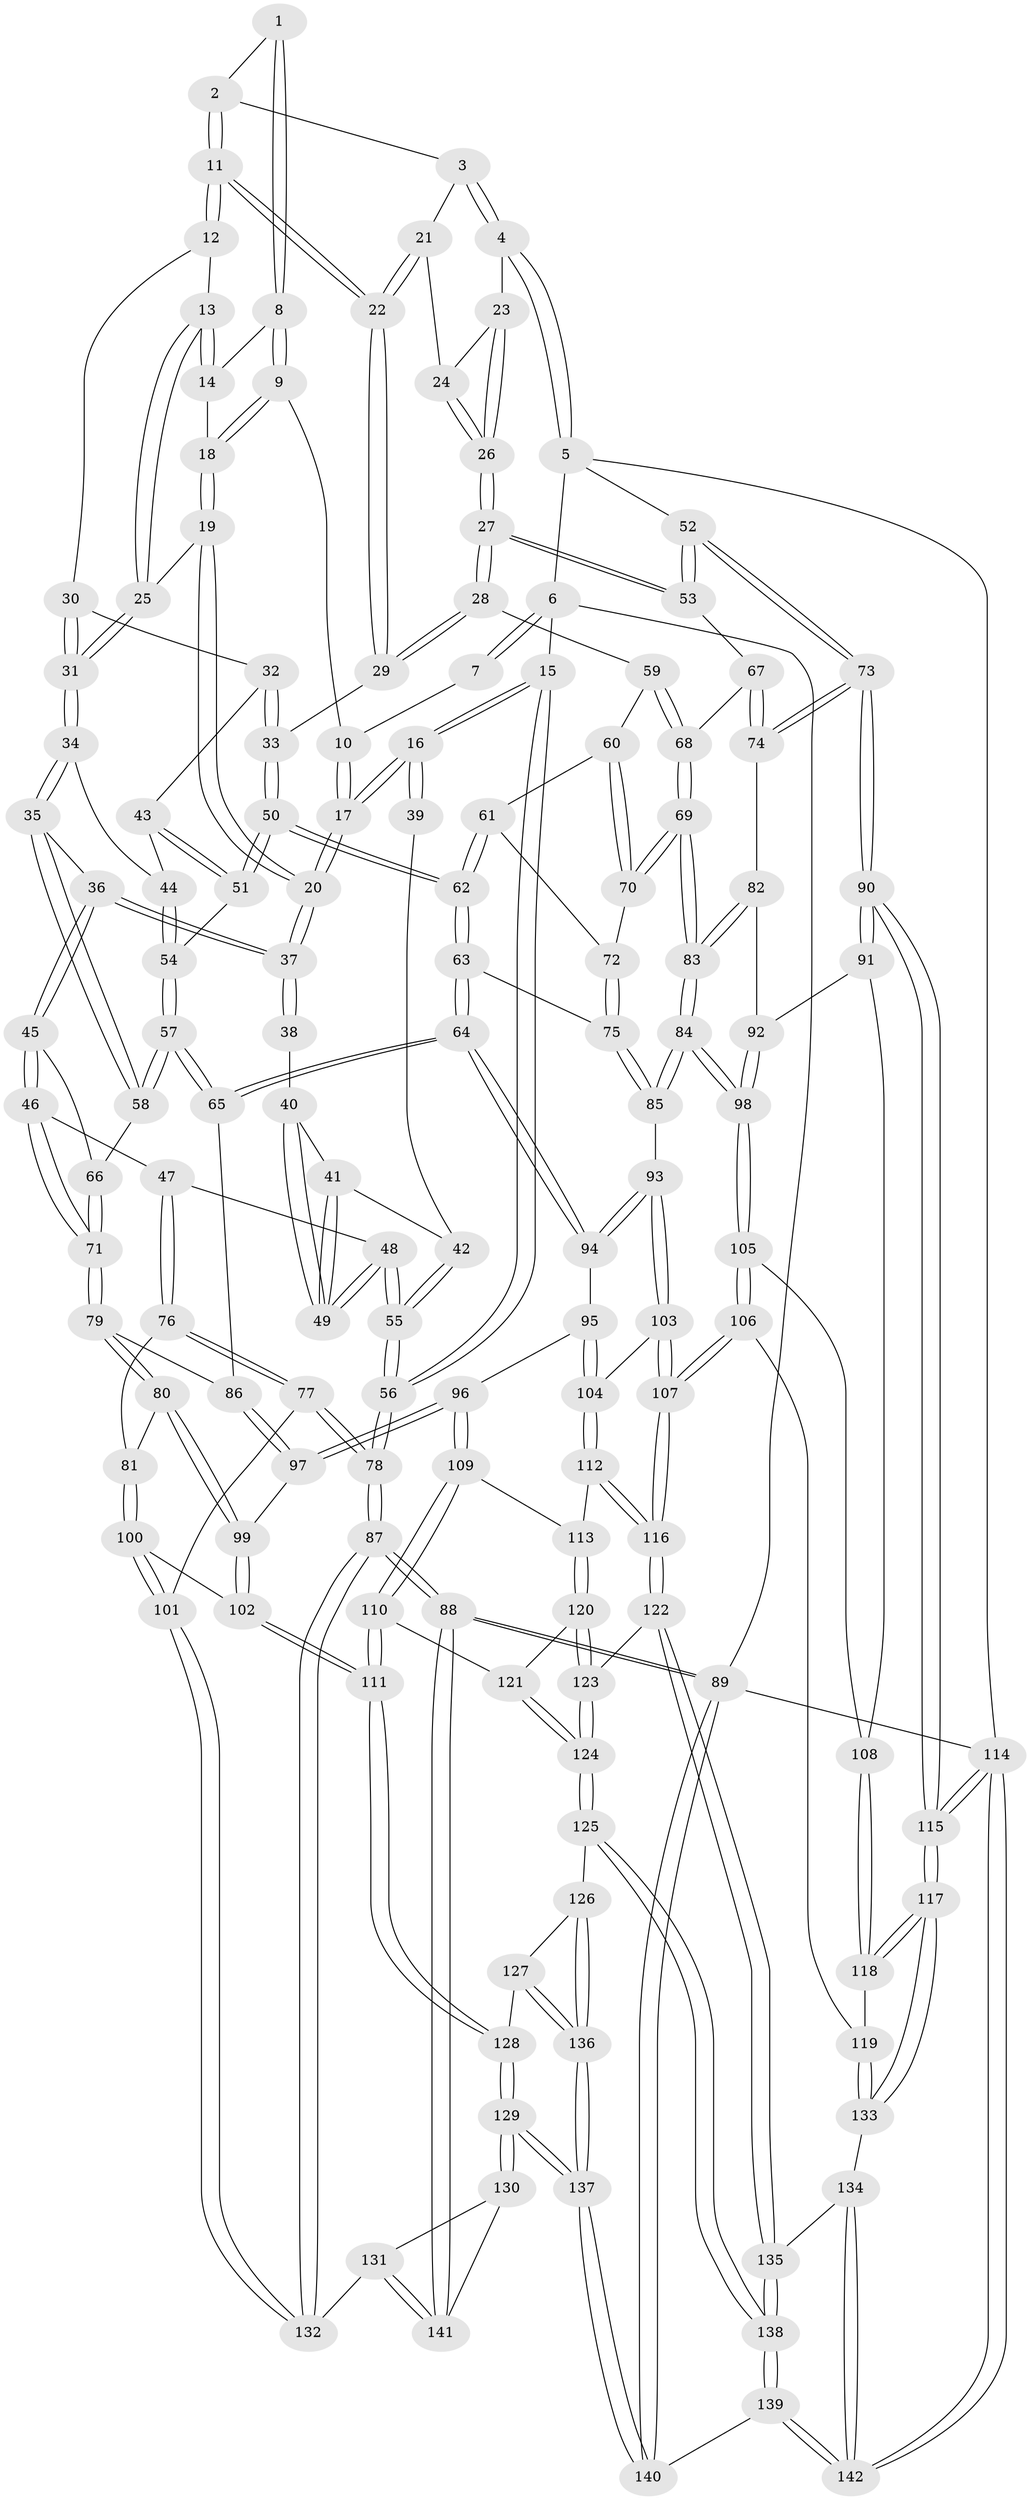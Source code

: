 // Generated by graph-tools (version 1.1) at 2025/38/03/09/25 02:38:47]
// undirected, 142 vertices, 352 edges
graph export_dot {
graph [start="1"]
  node [color=gray90,style=filled];
  1 [pos="+0.43404550374002304+0"];
  2 [pos="+0.7782203036121099+0"];
  3 [pos="+1+0"];
  4 [pos="+1+0"];
  5 [pos="+1+0"];
  6 [pos="+0+0"];
  7 [pos="+0.3470072543504626+0"];
  8 [pos="+0.43927188258594846+0"];
  9 [pos="+0.275632682219863+0.06071631241530881"];
  10 [pos="+0.2665719498856781+0.047655284750123185"];
  11 [pos="+0.6951841232403579+0.11662128796417545"];
  12 [pos="+0.5189093720154317+0.10011418776121854"];
  13 [pos="+0.474075504044004+0.0711006234421254"];
  14 [pos="+0.44060484233706293+0"];
  15 [pos="+0+0"];
  16 [pos="+0+0"];
  17 [pos="+0.1589543111794703+0.022624465972459082"];
  18 [pos="+0.2915111605905649+0.10064474654321354"];
  19 [pos="+0.291823141064823+0.16111013517641212"];
  20 [pos="+0.27589807807587774+0.17860389816199088"];
  21 [pos="+0.8652209956380678+0.0990621471515634"];
  22 [pos="+0.6999786719909847+0.12645731011060438"];
  23 [pos="+1+0"];
  24 [pos="+0.8908664376500127+0.13309589502299177"];
  25 [pos="+0.4165019130837219+0.12626717121261902"];
  26 [pos="+0.9149411218227473+0.2196256247044073"];
  27 [pos="+0.9124070986670533+0.26811159222304054"];
  28 [pos="+0.7220653878969149+0.21656157167822424"];
  29 [pos="+0.7163904126803234+0.20637209080162378"];
  30 [pos="+0.5199412307675048+0.20629801903421982"];
  31 [pos="+0.43362876108384607+0.23808481497859568"];
  32 [pos="+0.5291668875721324+0.2215070345637229"];
  33 [pos="+0.5715889217978858+0.2410224408555544"];
  34 [pos="+0.42384116139247663+0.2650906388314959"];
  35 [pos="+0.3913632948540086+0.2868176980168697"];
  36 [pos="+0.2876437297473658+0.2621799722157724"];
  37 [pos="+0.2686432295358947+0.19320656542417547"];
  38 [pos="+0.18405239387743133+0.18858902678344155"];
  39 [pos="+0.04172586105822005+0.12069458487197597"];
  40 [pos="+0.1598087681102356+0.23297487425235167"];
  41 [pos="+0.1000808531232738+0.2783965390473046"];
  42 [pos="+0.07205821171239561+0.2668916365313749"];
  43 [pos="+0.5188168387293838+0.2433514333730682"];
  44 [pos="+0.4663489842956956+0.28030266770844664"];
  45 [pos="+0.287405042505149+0.26267317306043353"];
  46 [pos="+0.18839331654759536+0.36463688518282567"];
  47 [pos="+0.17791747668897978+0.3676728718553599"];
  48 [pos="+0.17580797432910064+0.3665647049207559"];
  49 [pos="+0.15951384112278105+0.3401728718607691"];
  50 [pos="+0.555062595883329+0.3121409436167962"];
  51 [pos="+0.5242929230352137+0.30824265828942987"];
  52 [pos="+1+0.35413610830159165"];
  53 [pos="+0.9353620713424999+0.29118788952831387"];
  54 [pos="+0.50285167582588+0.3139605286390561"];
  55 [pos="+0+0.3793862278078171"];
  56 [pos="+0+0.45856558322868207"];
  57 [pos="+0.45357659469792727+0.4255956402515368"];
  58 [pos="+0.42511145104029185+0.3956599645591481"];
  59 [pos="+0.6951495231197193+0.30009790613474224"];
  60 [pos="+0.6859024017426121+0.3142177962955468"];
  61 [pos="+0.6477830700149921+0.3505990828353397"];
  62 [pos="+0.6184296068171199+0.3727405323032697"];
  63 [pos="+0.5946212314850189+0.4270651552368347"];
  64 [pos="+0.558952833151892+0.46957776037644205"];
  65 [pos="+0.4637464077120209+0.4486416861084179"];
  66 [pos="+0.3268929261347536+0.3892771308449932"];
  67 [pos="+0.8689043491591535+0.3794103605115679"];
  68 [pos="+0.8160502616095124+0.4057584805702706"];
  69 [pos="+0.7875730005128533+0.44251003392895066"];
  70 [pos="+0.7505910786262486+0.429789125686397"];
  71 [pos="+0.28751488046566015+0.435823391597883"];
  72 [pos="+0.7228491229243795+0.43697487254020034"];
  73 [pos="+1+0.388575466874754"];
  74 [pos="+0.8885925231872854+0.46840501676985113"];
  75 [pos="+0.698846277480347+0.454719139876652"];
  76 [pos="+0.14712903787317955+0.5006893508082694"];
  77 [pos="+0.07059097193176604+0.5538407118787828"];
  78 [pos="+0+0.535779176039536"];
  79 [pos="+0.30520879744701107+0.5182047233894552"];
  80 [pos="+0.299935402756711+0.5252545094410821"];
  81 [pos="+0.29354363184345345+0.532233843663831"];
  82 [pos="+0.8876806552913271+0.47520435058314325"];
  83 [pos="+0.7894360963403125+0.5392964882350361"];
  84 [pos="+0.7875877653327+0.5448076971424629"];
  85 [pos="+0.7342230350588435+0.5495328258880062"];
  86 [pos="+0.4266416689988124+0.4839389190696153"];
  87 [pos="+0+0.7817213709630146"];
  88 [pos="+0+0.8577761157810768"];
  89 [pos="+0+1"];
  90 [pos="+1+0.48801593341998895"];
  91 [pos="+0.9910095589725666+0.5432643622589314"];
  92 [pos="+0.9452339836938037+0.5344257862322025"];
  93 [pos="+0.7242287796360467+0.5533926858316481"];
  94 [pos="+0.5758151607468248+0.5103615252999462"];
  95 [pos="+0.571293190672274+0.5385513213690634"];
  96 [pos="+0.44823878220437136+0.601074526630945"];
  97 [pos="+0.43577297130356196+0.5913756449324217"];
  98 [pos="+0.8155612793727247+0.578276901748832"];
  99 [pos="+0.414087609280439+0.6018349935641549"];
  100 [pos="+0.2834235855391604+0.6808537533161145"];
  101 [pos="+0.19925943213305025+0.7027059196690174"];
  102 [pos="+0.30803746450989217+0.6936654377936032"];
  103 [pos="+0.6835704507771863+0.642793445261076"];
  104 [pos="+0.573271942535236+0.605317499504638"];
  105 [pos="+0.8315671191751202+0.632079139763741"];
  106 [pos="+0.7764848686910772+0.7335084633563592"];
  107 [pos="+0.7085275300752267+0.7469382909533698"];
  108 [pos="+0.9073564880795288+0.6504538511719039"];
  109 [pos="+0.47920874082401305+0.655693958644773"];
  110 [pos="+0.4470946856547784+0.6901859915262673"];
  111 [pos="+0.3350650552565935+0.7186785348441076"];
  112 [pos="+0.5593708200299116+0.6335812958849963"];
  113 [pos="+0.5384841077084626+0.6534581814878914"];
  114 [pos="+1+1"];
  115 [pos="+1+0.8610257117708832"];
  116 [pos="+0.6937542543125128+0.7600595730533162"];
  117 [pos="+1+0.8036147341622113"];
  118 [pos="+0.9489609790769425+0.7029066686534612"];
  119 [pos="+0.8035001685870653+0.753264909978839"];
  120 [pos="+0.5471945723818645+0.7154038005776493"];
  121 [pos="+0.48952619210062215+0.7527841032116201"];
  122 [pos="+0.6750983047057065+0.7857875003723266"];
  123 [pos="+0.6028975166161663+0.772289033495619"];
  124 [pos="+0.4769395271903994+0.8323185301878038"];
  125 [pos="+0.47378348082006716+0.8365027400198561"];
  126 [pos="+0.4729784065261039+0.8363261231903699"];
  127 [pos="+0.36117178525788346+0.7640714158386384"];
  128 [pos="+0.3372947112754758+0.7252086527849512"];
  129 [pos="+0.216159827205552+0.9490925385843378"];
  130 [pos="+0.1898884453258014+0.8926900270387641"];
  131 [pos="+0.17677529787950652+0.8516066147402085"];
  132 [pos="+0.15961150601782104+0.7632495941181018"];
  133 [pos="+0.8692001332416252+0.8274047954576567"];
  134 [pos="+0.8249720023067071+0.9090968826898728"];
  135 [pos="+0.6741448689478621+0.9325896366963689"];
  136 [pos="+0.3276354684858682+0.9181258453718265"];
  137 [pos="+0.24184932357256964+1"];
  138 [pos="+0.5834675049940433+1"];
  139 [pos="+0.5667265523409217+1"];
  140 [pos="+0.23596496460603097+1"];
  141 [pos="+0+0.8657327204858664"];
  142 [pos="+1+1"];
  1 -- 2;
  1 -- 8;
  1 -- 8;
  2 -- 3;
  2 -- 11;
  2 -- 11;
  3 -- 4;
  3 -- 4;
  3 -- 21;
  4 -- 5;
  4 -- 5;
  4 -- 23;
  5 -- 6;
  5 -- 52;
  5 -- 114;
  6 -- 7;
  6 -- 7;
  6 -- 15;
  6 -- 89;
  7 -- 10;
  8 -- 9;
  8 -- 9;
  8 -- 14;
  9 -- 10;
  9 -- 18;
  9 -- 18;
  10 -- 17;
  10 -- 17;
  11 -- 12;
  11 -- 12;
  11 -- 22;
  11 -- 22;
  12 -- 13;
  12 -- 30;
  13 -- 14;
  13 -- 14;
  13 -- 25;
  13 -- 25;
  14 -- 18;
  15 -- 16;
  15 -- 16;
  15 -- 56;
  15 -- 56;
  16 -- 17;
  16 -- 17;
  16 -- 39;
  16 -- 39;
  17 -- 20;
  17 -- 20;
  18 -- 19;
  18 -- 19;
  19 -- 20;
  19 -- 20;
  19 -- 25;
  20 -- 37;
  20 -- 37;
  21 -- 22;
  21 -- 22;
  21 -- 24;
  22 -- 29;
  22 -- 29;
  23 -- 24;
  23 -- 26;
  23 -- 26;
  24 -- 26;
  24 -- 26;
  25 -- 31;
  25 -- 31;
  26 -- 27;
  26 -- 27;
  27 -- 28;
  27 -- 28;
  27 -- 53;
  27 -- 53;
  28 -- 29;
  28 -- 29;
  28 -- 59;
  29 -- 33;
  30 -- 31;
  30 -- 31;
  30 -- 32;
  31 -- 34;
  31 -- 34;
  32 -- 33;
  32 -- 33;
  32 -- 43;
  33 -- 50;
  33 -- 50;
  34 -- 35;
  34 -- 35;
  34 -- 44;
  35 -- 36;
  35 -- 58;
  35 -- 58;
  36 -- 37;
  36 -- 37;
  36 -- 45;
  36 -- 45;
  37 -- 38;
  37 -- 38;
  38 -- 40;
  39 -- 42;
  40 -- 41;
  40 -- 49;
  40 -- 49;
  41 -- 42;
  41 -- 49;
  41 -- 49;
  42 -- 55;
  42 -- 55;
  43 -- 44;
  43 -- 51;
  43 -- 51;
  44 -- 54;
  44 -- 54;
  45 -- 46;
  45 -- 46;
  45 -- 66;
  46 -- 47;
  46 -- 71;
  46 -- 71;
  47 -- 48;
  47 -- 76;
  47 -- 76;
  48 -- 49;
  48 -- 49;
  48 -- 55;
  48 -- 55;
  50 -- 51;
  50 -- 51;
  50 -- 62;
  50 -- 62;
  51 -- 54;
  52 -- 53;
  52 -- 53;
  52 -- 73;
  52 -- 73;
  53 -- 67;
  54 -- 57;
  54 -- 57;
  55 -- 56;
  55 -- 56;
  56 -- 78;
  56 -- 78;
  57 -- 58;
  57 -- 58;
  57 -- 65;
  57 -- 65;
  58 -- 66;
  59 -- 60;
  59 -- 68;
  59 -- 68;
  60 -- 61;
  60 -- 70;
  60 -- 70;
  61 -- 62;
  61 -- 62;
  61 -- 72;
  62 -- 63;
  62 -- 63;
  63 -- 64;
  63 -- 64;
  63 -- 75;
  64 -- 65;
  64 -- 65;
  64 -- 94;
  64 -- 94;
  65 -- 86;
  66 -- 71;
  66 -- 71;
  67 -- 68;
  67 -- 74;
  67 -- 74;
  68 -- 69;
  68 -- 69;
  69 -- 70;
  69 -- 70;
  69 -- 83;
  69 -- 83;
  70 -- 72;
  71 -- 79;
  71 -- 79;
  72 -- 75;
  72 -- 75;
  73 -- 74;
  73 -- 74;
  73 -- 90;
  73 -- 90;
  74 -- 82;
  75 -- 85;
  75 -- 85;
  76 -- 77;
  76 -- 77;
  76 -- 81;
  77 -- 78;
  77 -- 78;
  77 -- 101;
  78 -- 87;
  78 -- 87;
  79 -- 80;
  79 -- 80;
  79 -- 86;
  80 -- 81;
  80 -- 99;
  80 -- 99;
  81 -- 100;
  81 -- 100;
  82 -- 83;
  82 -- 83;
  82 -- 92;
  83 -- 84;
  83 -- 84;
  84 -- 85;
  84 -- 85;
  84 -- 98;
  84 -- 98;
  85 -- 93;
  86 -- 97;
  86 -- 97;
  87 -- 88;
  87 -- 88;
  87 -- 132;
  87 -- 132;
  88 -- 89;
  88 -- 89;
  88 -- 141;
  88 -- 141;
  89 -- 140;
  89 -- 140;
  89 -- 114;
  90 -- 91;
  90 -- 91;
  90 -- 115;
  90 -- 115;
  91 -- 92;
  91 -- 108;
  92 -- 98;
  92 -- 98;
  93 -- 94;
  93 -- 94;
  93 -- 103;
  93 -- 103;
  94 -- 95;
  95 -- 96;
  95 -- 104;
  95 -- 104;
  96 -- 97;
  96 -- 97;
  96 -- 109;
  96 -- 109;
  97 -- 99;
  98 -- 105;
  98 -- 105;
  99 -- 102;
  99 -- 102;
  100 -- 101;
  100 -- 101;
  100 -- 102;
  101 -- 132;
  101 -- 132;
  102 -- 111;
  102 -- 111;
  103 -- 104;
  103 -- 107;
  103 -- 107;
  104 -- 112;
  104 -- 112;
  105 -- 106;
  105 -- 106;
  105 -- 108;
  106 -- 107;
  106 -- 107;
  106 -- 119;
  107 -- 116;
  107 -- 116;
  108 -- 118;
  108 -- 118;
  109 -- 110;
  109 -- 110;
  109 -- 113;
  110 -- 111;
  110 -- 111;
  110 -- 121;
  111 -- 128;
  111 -- 128;
  112 -- 113;
  112 -- 116;
  112 -- 116;
  113 -- 120;
  113 -- 120;
  114 -- 115;
  114 -- 115;
  114 -- 142;
  114 -- 142;
  115 -- 117;
  115 -- 117;
  116 -- 122;
  116 -- 122;
  117 -- 118;
  117 -- 118;
  117 -- 133;
  117 -- 133;
  118 -- 119;
  119 -- 133;
  119 -- 133;
  120 -- 121;
  120 -- 123;
  120 -- 123;
  121 -- 124;
  121 -- 124;
  122 -- 123;
  122 -- 135;
  122 -- 135;
  123 -- 124;
  123 -- 124;
  124 -- 125;
  124 -- 125;
  125 -- 126;
  125 -- 138;
  125 -- 138;
  126 -- 127;
  126 -- 136;
  126 -- 136;
  127 -- 128;
  127 -- 136;
  127 -- 136;
  128 -- 129;
  128 -- 129;
  129 -- 130;
  129 -- 130;
  129 -- 137;
  129 -- 137;
  130 -- 131;
  130 -- 141;
  131 -- 132;
  131 -- 141;
  131 -- 141;
  133 -- 134;
  134 -- 135;
  134 -- 142;
  134 -- 142;
  135 -- 138;
  135 -- 138;
  136 -- 137;
  136 -- 137;
  137 -- 140;
  137 -- 140;
  138 -- 139;
  138 -- 139;
  139 -- 140;
  139 -- 142;
  139 -- 142;
}

